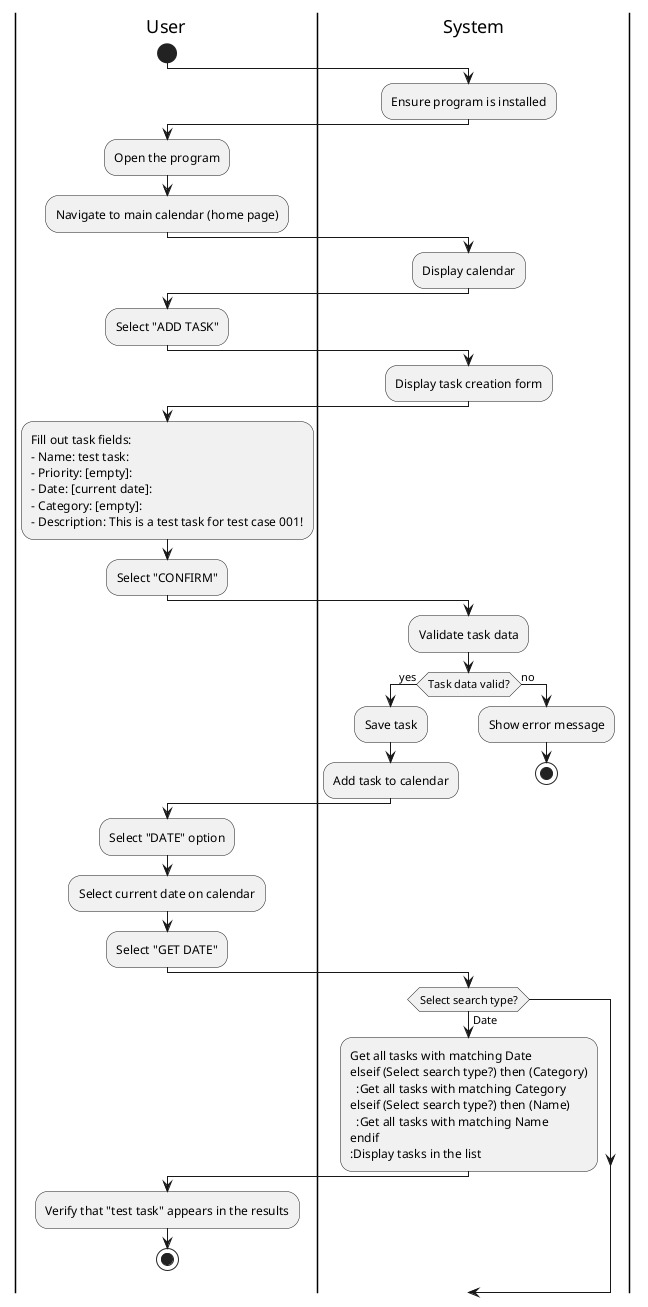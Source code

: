 @startuml
|User|
start

|System|
:Ensure program is installed;

|User|
:Open the program;
:Navigate to main calendar (home page);

|System|
:Display calendar;

|User|
:Select "ADD TASK";

|System|
:Display task creation form;

|User|
:Fill out task fields:
- Name: test task:
- Priority: [empty]:
- Date: [current date]:
- Category: [empty]:
- Description: This is a test task for test case 001!;
:Select "CONFIRM";

|System|
:Validate task data;

|System|
if (Task data valid?) then (yes)
  :Save task;
  :Add task to calendar;
else (no)
  :Show error message;
  stop
endif

|User|
:Select "DATE" option;
:Select current date on calendar;
:Select "GET DATE";

|System|
if (Select search type?) then (Date)
  :Get all tasks with matching Date
elseif (Select search type?) then (Category)
  :Get all tasks with matching Category
elseif (Select search type?) then (Name)
  :Get all tasks with matching Name
endif
:Display tasks in the list;

|User|
:Verify that "test task" appears in the results;
stop

@enduml
